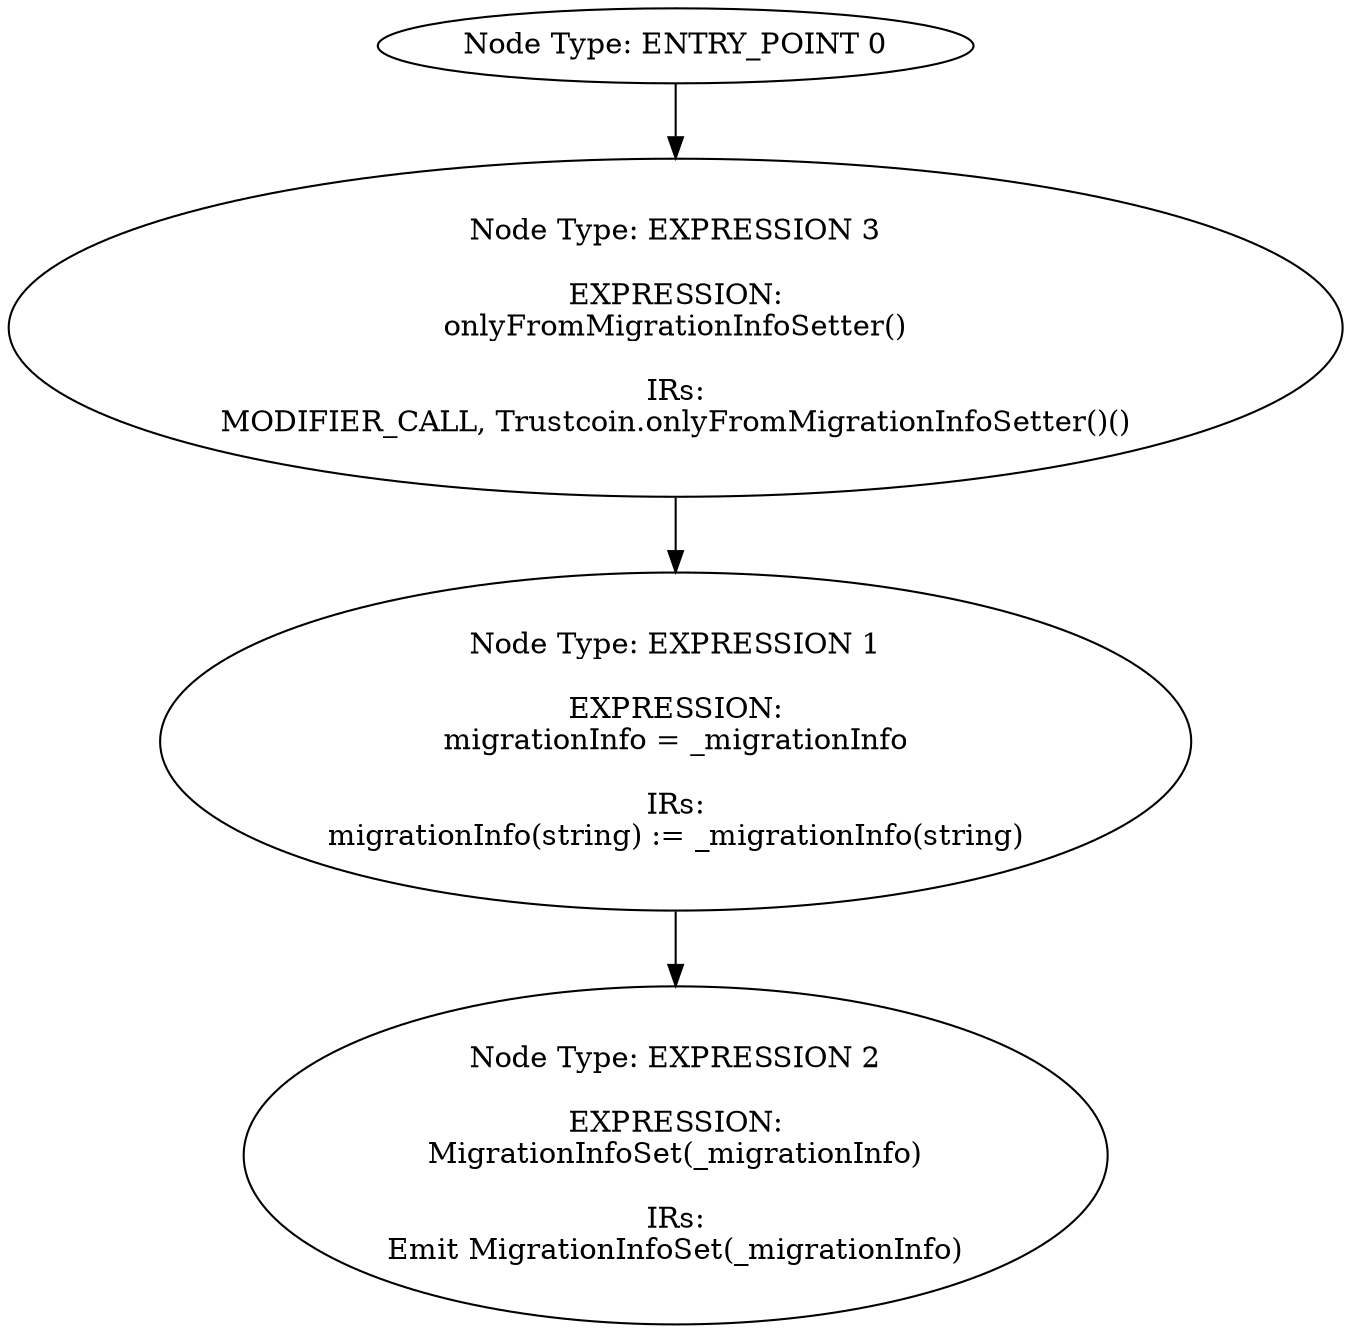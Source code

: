 digraph{
0[label="Node Type: ENTRY_POINT 0
"];
0->3;
1[label="Node Type: EXPRESSION 1

EXPRESSION:
migrationInfo = _migrationInfo

IRs:
migrationInfo(string) := _migrationInfo(string)"];
1->2;
2[label="Node Type: EXPRESSION 2

EXPRESSION:
MigrationInfoSet(_migrationInfo)

IRs:
Emit MigrationInfoSet(_migrationInfo)"];
3[label="Node Type: EXPRESSION 3

EXPRESSION:
onlyFromMigrationInfoSetter()

IRs:
MODIFIER_CALL, Trustcoin.onlyFromMigrationInfoSetter()()"];
3->1;
}

